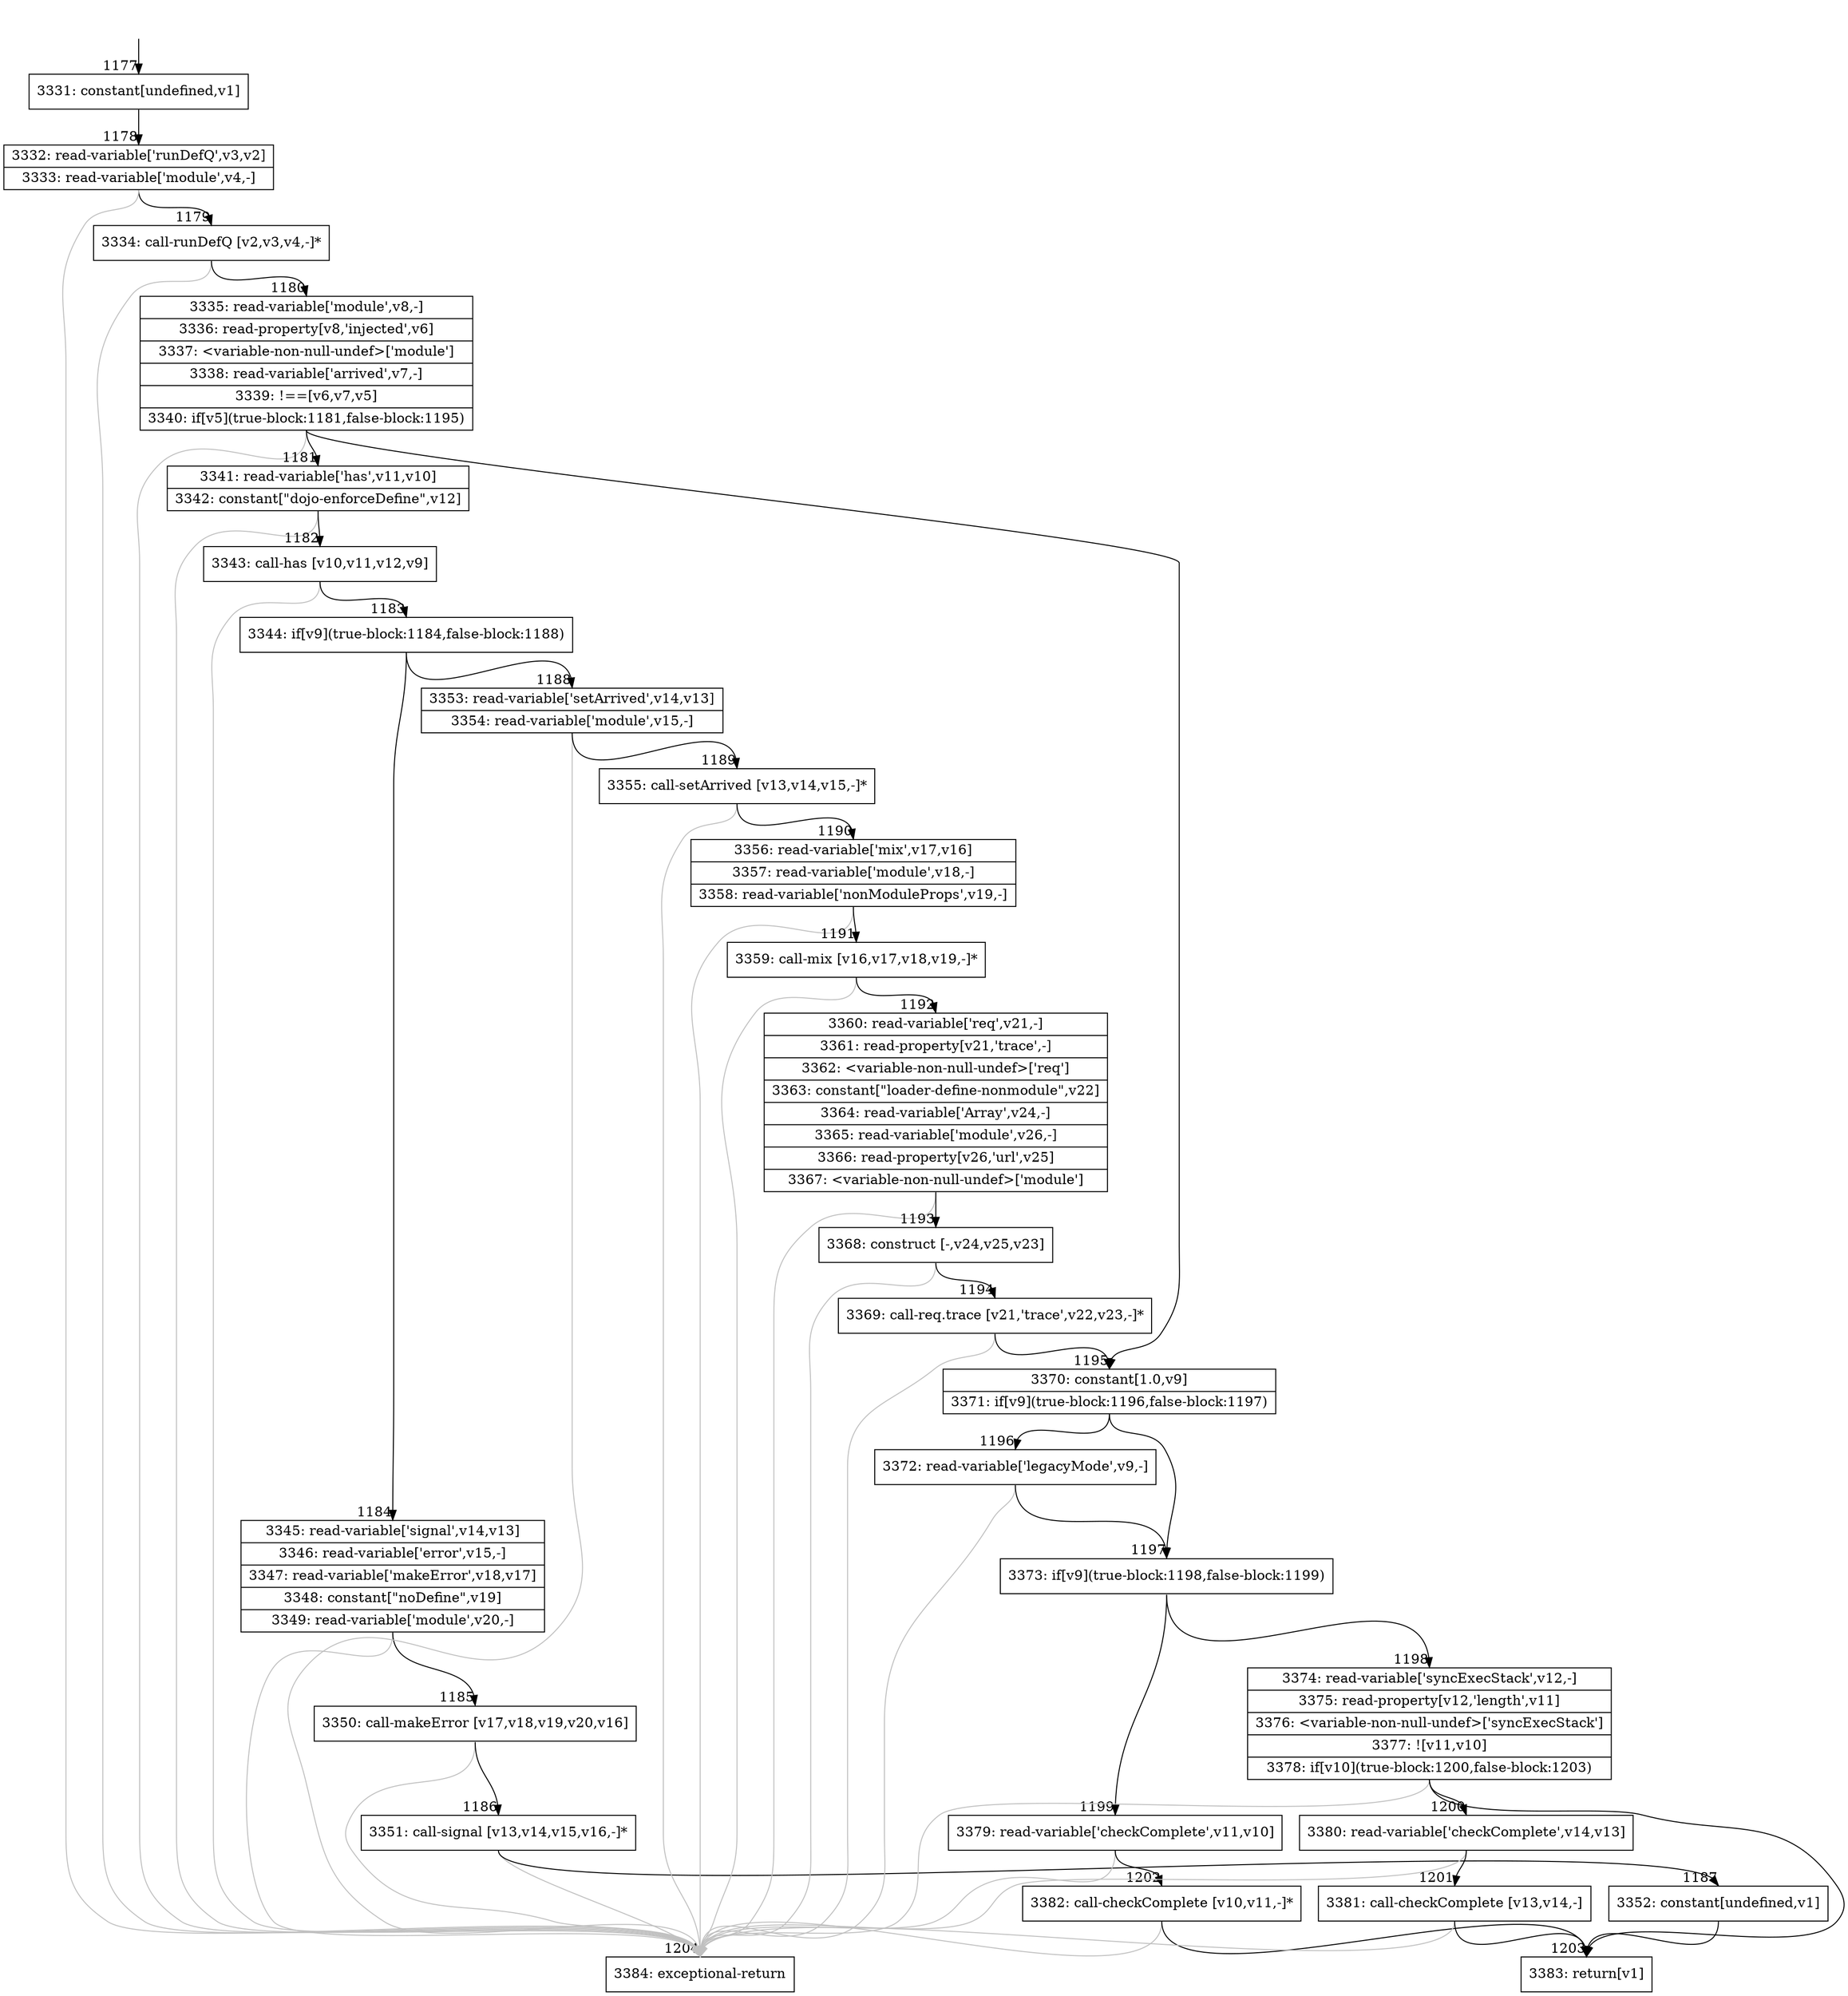 digraph {
rankdir="TD"
BB_entry83[shape=none,label=""];
BB_entry83 -> BB1177 [tailport=s, headport=n, headlabel="    1177"]
BB1177 [shape=record label="{3331: constant[undefined,v1]}" ] 
BB1177 -> BB1178 [tailport=s, headport=n, headlabel="      1178"]
BB1178 [shape=record label="{3332: read-variable['runDefQ',v3,v2]|3333: read-variable['module',v4,-]}" ] 
BB1178 -> BB1179 [tailport=s, headport=n, headlabel="      1179"]
BB1178 -> BB1204 [tailport=s, headport=n, color=gray, headlabel="      1204"]
BB1179 [shape=record label="{3334: call-runDefQ [v2,v3,v4,-]*}" ] 
BB1179 -> BB1180 [tailport=s, headport=n, headlabel="      1180"]
BB1179 -> BB1204 [tailport=s, headport=n, color=gray]
BB1180 [shape=record label="{3335: read-variable['module',v8,-]|3336: read-property[v8,'injected',v6]|3337: \<variable-non-null-undef\>['module']|3338: read-variable['arrived',v7,-]|3339: !==[v6,v7,v5]|3340: if[v5](true-block:1181,false-block:1195)}" ] 
BB1180 -> BB1181 [tailport=s, headport=n, headlabel="      1181"]
BB1180 -> BB1195 [tailport=s, headport=n, headlabel="      1195"]
BB1180 -> BB1204 [tailport=s, headport=n, color=gray]
BB1181 [shape=record label="{3341: read-variable['has',v11,v10]|3342: constant[\"dojo-enforceDefine\",v12]}" ] 
BB1181 -> BB1182 [tailport=s, headport=n, headlabel="      1182"]
BB1181 -> BB1204 [tailport=s, headport=n, color=gray]
BB1182 [shape=record label="{3343: call-has [v10,v11,v12,v9]}" ] 
BB1182 -> BB1183 [tailport=s, headport=n, headlabel="      1183"]
BB1182 -> BB1204 [tailport=s, headport=n, color=gray]
BB1183 [shape=record label="{3344: if[v9](true-block:1184,false-block:1188)}" ] 
BB1183 -> BB1184 [tailport=s, headport=n, headlabel="      1184"]
BB1183 -> BB1188 [tailport=s, headport=n, headlabel="      1188"]
BB1184 [shape=record label="{3345: read-variable['signal',v14,v13]|3346: read-variable['error',v15,-]|3347: read-variable['makeError',v18,v17]|3348: constant[\"noDefine\",v19]|3349: read-variable['module',v20,-]}" ] 
BB1184 -> BB1185 [tailport=s, headport=n, headlabel="      1185"]
BB1184 -> BB1204 [tailport=s, headport=n, color=gray]
BB1185 [shape=record label="{3350: call-makeError [v17,v18,v19,v20,v16]}" ] 
BB1185 -> BB1186 [tailport=s, headport=n, headlabel="      1186"]
BB1185 -> BB1204 [tailport=s, headport=n, color=gray]
BB1186 [shape=record label="{3351: call-signal [v13,v14,v15,v16,-]*}" ] 
BB1186 -> BB1187 [tailport=s, headport=n, headlabel="      1187"]
BB1186 -> BB1204 [tailport=s, headport=n, color=gray]
BB1187 [shape=record label="{3352: constant[undefined,v1]}" ] 
BB1187 -> BB1203 [tailport=s, headport=n, headlabel="      1203"]
BB1188 [shape=record label="{3353: read-variable['setArrived',v14,v13]|3354: read-variable['module',v15,-]}" ] 
BB1188 -> BB1189 [tailport=s, headport=n, headlabel="      1189"]
BB1188 -> BB1204 [tailport=s, headport=n, color=gray]
BB1189 [shape=record label="{3355: call-setArrived [v13,v14,v15,-]*}" ] 
BB1189 -> BB1190 [tailport=s, headport=n, headlabel="      1190"]
BB1189 -> BB1204 [tailport=s, headport=n, color=gray]
BB1190 [shape=record label="{3356: read-variable['mix',v17,v16]|3357: read-variable['module',v18,-]|3358: read-variable['nonModuleProps',v19,-]}" ] 
BB1190 -> BB1191 [tailport=s, headport=n, headlabel="      1191"]
BB1190 -> BB1204 [tailport=s, headport=n, color=gray]
BB1191 [shape=record label="{3359: call-mix [v16,v17,v18,v19,-]*}" ] 
BB1191 -> BB1192 [tailport=s, headport=n, headlabel="      1192"]
BB1191 -> BB1204 [tailport=s, headport=n, color=gray]
BB1192 [shape=record label="{3360: read-variable['req',v21,-]|3361: read-property[v21,'trace',-]|3362: \<variable-non-null-undef\>['req']|3363: constant[\"loader-define-nonmodule\",v22]|3364: read-variable['Array',v24,-]|3365: read-variable['module',v26,-]|3366: read-property[v26,'url',v25]|3367: \<variable-non-null-undef\>['module']}" ] 
BB1192 -> BB1193 [tailport=s, headport=n, headlabel="      1193"]
BB1192 -> BB1204 [tailport=s, headport=n, color=gray]
BB1193 [shape=record label="{3368: construct [-,v24,v25,v23]}" ] 
BB1193 -> BB1194 [tailport=s, headport=n, headlabel="      1194"]
BB1193 -> BB1204 [tailport=s, headport=n, color=gray]
BB1194 [shape=record label="{3369: call-req.trace [v21,'trace',v22,v23,-]*}" ] 
BB1194 -> BB1195 [tailport=s, headport=n]
BB1194 -> BB1204 [tailport=s, headport=n, color=gray]
BB1195 [shape=record label="{3370: constant[1.0,v9]|3371: if[v9](true-block:1196,false-block:1197)}" ] 
BB1195 -> BB1197 [tailport=s, headport=n, headlabel="      1197"]
BB1195 -> BB1196 [tailport=s, headport=n, headlabel="      1196"]
BB1196 [shape=record label="{3372: read-variable['legacyMode',v9,-]}" ] 
BB1196 -> BB1197 [tailport=s, headport=n]
BB1196 -> BB1204 [tailport=s, headport=n, color=gray]
BB1197 [shape=record label="{3373: if[v9](true-block:1198,false-block:1199)}" ] 
BB1197 -> BB1198 [tailport=s, headport=n, headlabel="      1198"]
BB1197 -> BB1199 [tailport=s, headport=n, headlabel="      1199"]
BB1198 [shape=record label="{3374: read-variable['syncExecStack',v12,-]|3375: read-property[v12,'length',v11]|3376: \<variable-non-null-undef\>['syncExecStack']|3377: ![v11,v10]|3378: if[v10](true-block:1200,false-block:1203)}" ] 
BB1198 -> BB1203 [tailport=s, headport=n]
BB1198 -> BB1200 [tailport=s, headport=n, headlabel="      1200"]
BB1198 -> BB1204 [tailport=s, headport=n, color=gray]
BB1199 [shape=record label="{3379: read-variable['checkComplete',v11,v10]}" ] 
BB1199 -> BB1202 [tailport=s, headport=n, headlabel="      1202"]
BB1199 -> BB1204 [tailport=s, headport=n, color=gray]
BB1200 [shape=record label="{3380: read-variable['checkComplete',v14,v13]}" ] 
BB1200 -> BB1201 [tailport=s, headport=n, headlabel="      1201"]
BB1200 -> BB1204 [tailport=s, headport=n, color=gray]
BB1201 [shape=record label="{3381: call-checkComplete [v13,v14,-]}" ] 
BB1201 -> BB1203 [tailport=s, headport=n]
BB1201 -> BB1204 [tailport=s, headport=n, color=gray]
BB1202 [shape=record label="{3382: call-checkComplete [v10,v11,-]*}" ] 
BB1202 -> BB1203 [tailport=s, headport=n]
BB1202 -> BB1204 [tailport=s, headport=n, color=gray]
BB1203 [shape=record label="{3383: return[v1]}" ] 
BB1204 [shape=record label="{3384: exceptional-return}" ] 
//#$~ 1471
}
